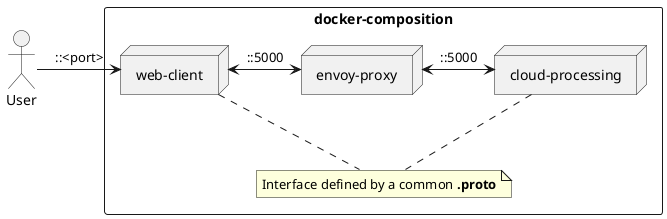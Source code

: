 @startuml duna-processing-architecture

actor User

rectangle docker-composition {
    
node web-client as WC {

}    
node envoy-proxy as EP {

}

node cloud-processing as CP {

}

note as N1 
Interface defined by a common <b>.proto
end note
}


' Relations
User -> WC: "::<port>" 
WC <-> EP: "::5000"
EP <-> CP: "::5000"

WC .. N1
CP .. N1


@enduml
